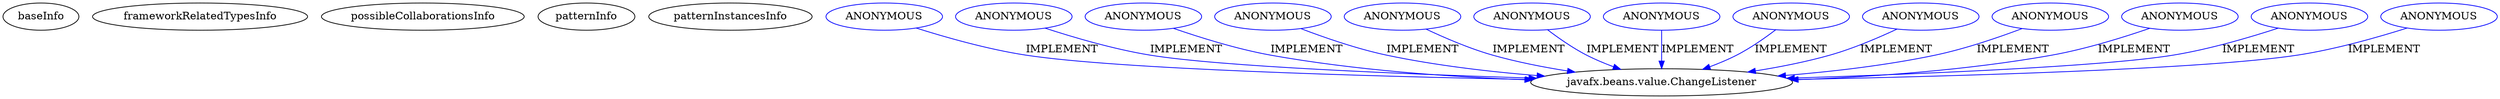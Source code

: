 digraph {
baseInfo[graphId=164,category="pattern",isAnonymous=false,possibleRelation=false]
frameworkRelatedTypesInfo[]
possibleCollaborationsInfo[]
patternInfo[frequency=5.0,patternRootClient=null]
patternInstancesInfo[0="hock323-eventManager~/hock323-eventManager/EventManager-master/src/eventManager/controller/pokerTournament/TournamentController.java~TournamentController~3009",1="hock323-eventManager~/hock323-eventManager/EventManager-master/src/eventManager/controller/pokerTournament/FormatController.java~FormatController~2993",2="amau-classifier~/amau-classifier/classifier-master/src/main/java/me/data/DataController.java~DataController~1800",3="didygo-gce-display~/didygo-gce-display/gce-display-master/src/proto1/DashBoard.java~DashBoard~2407",4="bianconejo-CEFX~/bianconejo-CEFX/CEFX-master/src/cefx/CECommandeController.java~CECommandeController~2084"]
684[label="javafx.beans.value.ChangeListener",vertexType="FRAMEWORK_INTERFACE_TYPE",isFrameworkType=false]
744[label="ANONYMOUS",vertexType="REFERENCE_ANONYMOUS_DECLARATION",isFrameworkType=false,color=blue]
944[label="ANONYMOUS",vertexType="REFERENCE_ANONYMOUS_DECLARATION",isFrameworkType=false,color=blue]
866[label="ANONYMOUS",vertexType="REFERENCE_ANONYMOUS_DECLARATION",isFrameworkType=false,color=blue]
902[label="ANONYMOUS",vertexType="REFERENCE_ANONYMOUS_DECLARATION",isFrameworkType=false,color=blue]
972[label="ANONYMOUS",vertexType="REFERENCE_ANONYMOUS_DECLARATION",isFrameworkType=false,color=blue]
1014[label="ANONYMOUS",vertexType="REFERENCE_ANONYMOUS_DECLARATION",isFrameworkType=false,color=blue]
803[label="ANONYMOUS",vertexType="REFERENCE_ANONYMOUS_DECLARATION",isFrameworkType=false,color=blue]
789[label="ANONYMOUS",vertexType="REFERENCE_ANONYMOUS_DECLARATION",isFrameworkType=false,color=blue]
852[label="ANONYMOUS",vertexType="REFERENCE_ANONYMOUS_DECLARATION",isFrameworkType=false,color=blue]
683[label="ANONYMOUS",vertexType="REFERENCE_ANONYMOUS_DECLARATION",isFrameworkType=false,color=blue]
986[label="ANONYMOUS",vertexType="REFERENCE_ANONYMOUS_DECLARATION",isFrameworkType=false,color=blue]
930[label="ANONYMOUS",vertexType="REFERENCE_ANONYMOUS_DECLARATION",isFrameworkType=false,color=blue]
1000[label="ANONYMOUS",vertexType="REFERENCE_ANONYMOUS_DECLARATION",isFrameworkType=false,color=blue]
683->684[label="IMPLEMENT",color=blue]
852->684[label="IMPLEMENT",color=blue]
944->684[label="IMPLEMENT",color=blue]
986->684[label="IMPLEMENT",color=blue]
789->684[label="IMPLEMENT",color=blue]
803->684[label="IMPLEMENT",color=blue]
1000->684[label="IMPLEMENT",color=blue]
972->684[label="IMPLEMENT",color=blue]
930->684[label="IMPLEMENT",color=blue]
1014->684[label="IMPLEMENT",color=blue]
902->684[label="IMPLEMENT",color=blue]
744->684[label="IMPLEMENT",color=blue]
866->684[label="IMPLEMENT",color=blue]
}
